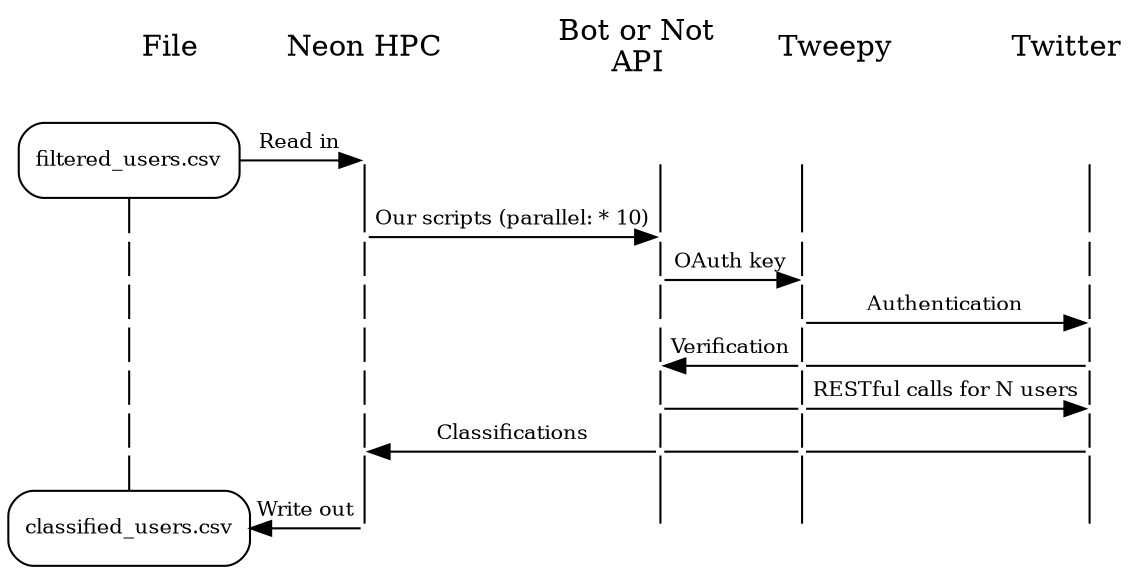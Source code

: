 digraph ladder {  ranksep=".1"; nodesep=".1"; 



# Column labels
  File [shape=none]
  HPC [shape=none, label="Neon HPC"]
  API [shape=none, label="Bot or Not\nAPI"]
  Tweepy [shape=none]
  Twitter [shape=none]
  { rank=same; File; HPC; API; Tweepy; Twitter }

# Define the defaults
  node [shape=point fontsize=10, style="invis"]
  edge [dir=none fontsize=10]

# # Columns
File -> a1[style="invis"];
a1 -> a2 -> a3 -> a4 -> a5 -> a6 -> a7 -> a8  [weight=1000]; 
Twitter -> e1[style="invis"];
e1 -> e2 -> e3 -> e4 -> e5 -> e6 -> e7 -> e8 [weight=1000];

## Column headings
{
  rank=same;
  edge[style="invis"];
  File -> HPC -> API -> Tweepy -> Twitter;
}

# Other columns
HPC -> b1[style="invis"];
b1 -> b2 -> b3 -> b4 -> b5 -> b6 -> b7 -> b8 [weight=1000];
API -> c1[style="invis"];
c1 -> c2 -> c3 -> c4 -> c5 -> c6 -> c7 -> c8 [weight=1000];
Tweepy -> d1[style="invis"];
d1 -> d2 -> d3 -> d4 -> d5 -> d6 -> d7 -> d8 [weight=1000];

## Rank em
{ rank=same; a1; b1; c1; d1; e1; }
{ rank=same; a2; b2; c2; d2; e2; }
{ rank=same; a3; b3; c3; d3; e3; }
{ rank=same; a4; b4; c4; d4; e4; }
{ rank=same; a5; b5; c5; d5; e5; }
{ rank=same; a6; b6; c6; d6; e6; }
{ rank=same; a7; b7; c7; d7; e7; }
{ rank=same; a8; b8; c8; d8; e8; }

# Edges
a1 -> b1[dir=forward, label="Read in"]; 
b2 -> c2[dir=forward, label="Our scripts (parallel: * 10)"]; 
c3 -> d3[dir=forward, label="OAuth key"]; 
d4 -> e4[dir=forward, label="Authentication"];
c5 -> d5[dir=back, label="Verification"];
d5 -> e5; 
c6 -> d6;
d6 -> e6[dir=forward, label="RESTful calls for N users"];
c7 -> d7 -> e7;
b7 -> c7[dir=back, label="Classifications"];
a8 -> b8[dir=back, label="Write out", weight=1000]; 

# labeling
a1[shape="box", style="rounded", label="filtered_users.csv"]
a8[shape="box", style="rounded", label="classified_users.csv"]

}